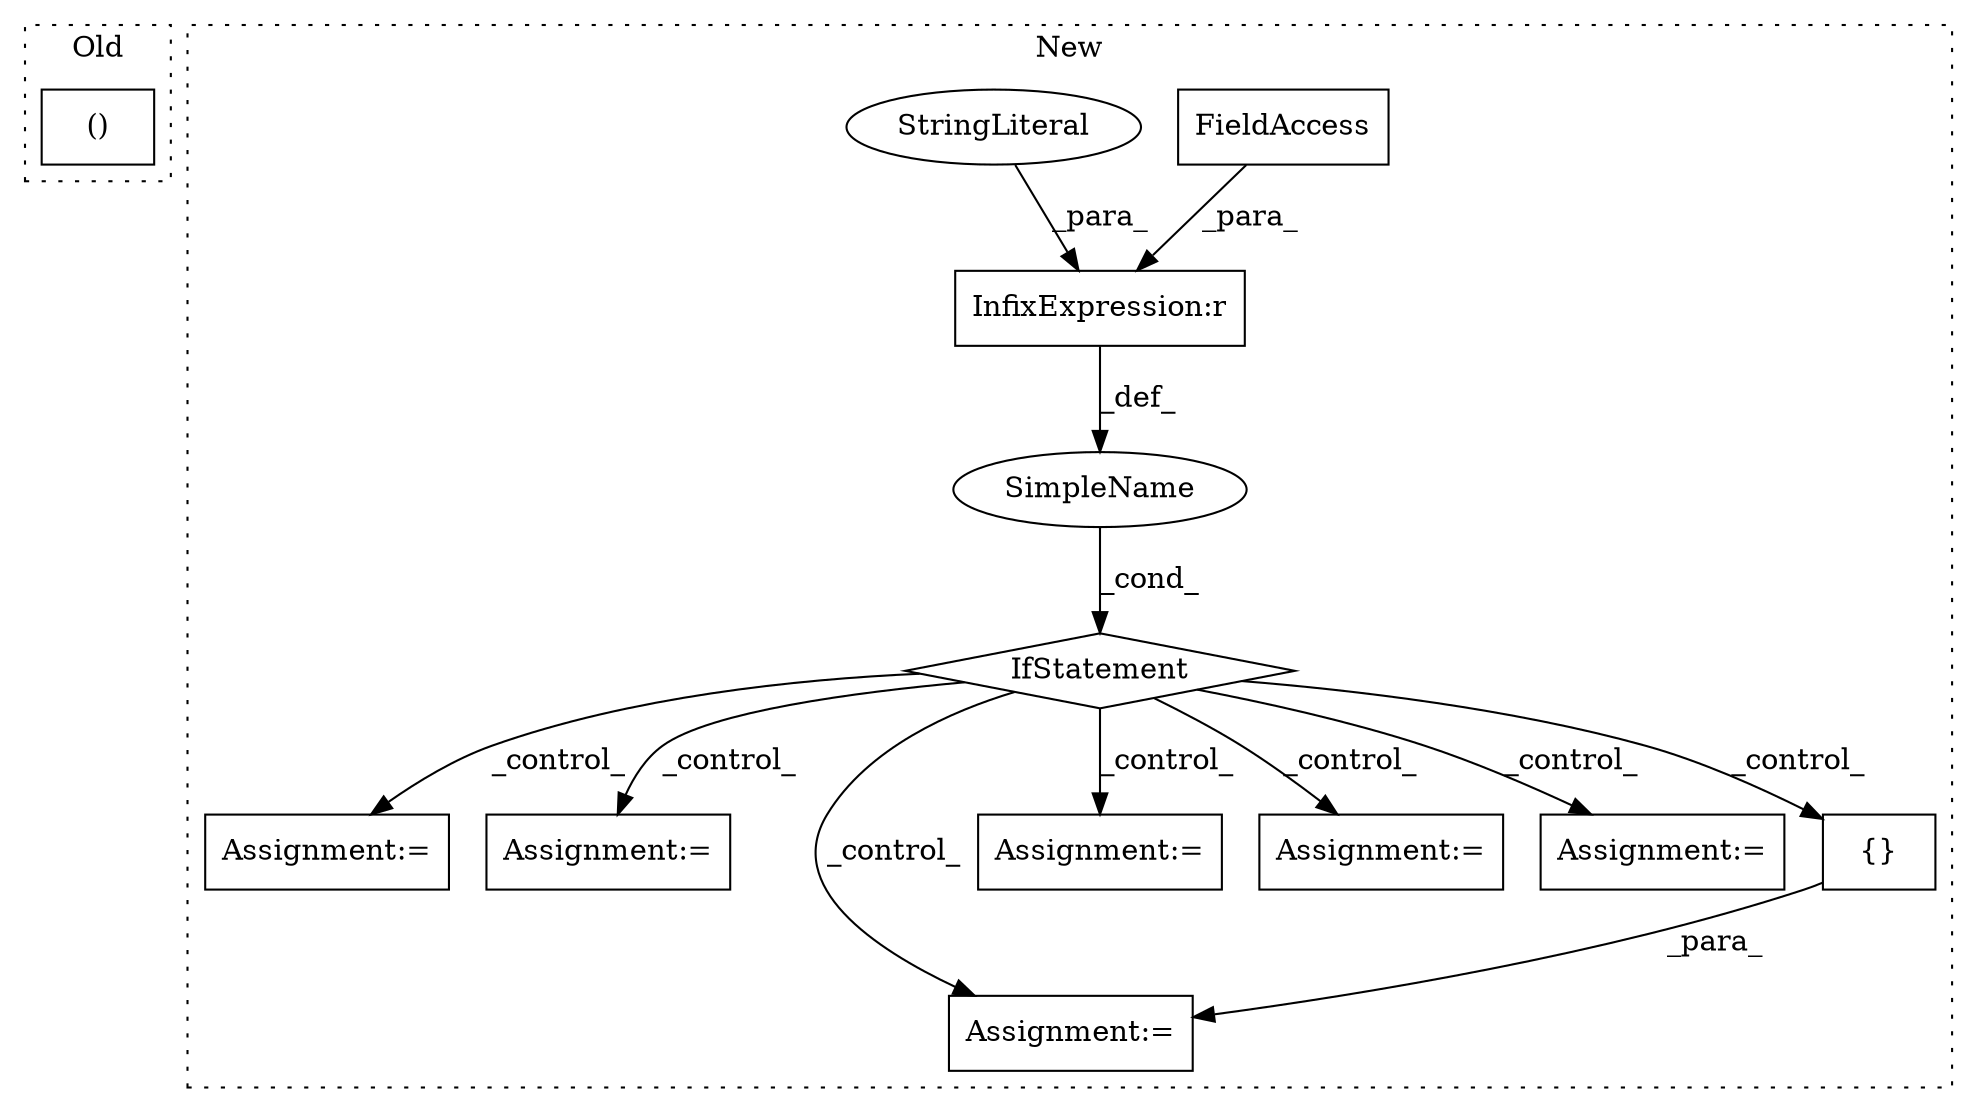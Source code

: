 digraph G {
subgraph cluster0 {
1 [label="()" a="106" s="455" l="32" shape="box"];
label = "Old";
style="dotted";
}
subgraph cluster1 {
2 [label="IfStatement" a="25" s="1186,1212" l="4,2" shape="diamond"];
3 [label="Assignment:=" a="7" s="1359" l="1" shape="box"];
4 [label="SimpleName" a="42" s="" l="" shape="ellipse"];
5 [label="InfixExpression:r" a="27" s="1198" l="4" shape="box"];
6 [label="Assignment:=" a="7" s="1460" l="1" shape="box"];
7 [label="FieldAccess" a="22" s="1190" l="8" shape="box"];
8 [label="Assignment:=" a="7" s="1630" l="1" shape="box"];
9 [label="Assignment:=" a="7" s="1325" l="1" shape="box"];
10 [label="Assignment:=" a="7" s="1715" l="1" shape="box"];
11 [label="Assignment:=" a="7" s="1580" l="1" shape="box"];
12 [label="StringLiteral" a="45" s="1202" l="10" shape="ellipse"];
13 [label="{}" a="4" s="1665,1681" l="1,1" shape="box"];
label = "New";
style="dotted";
}
2 -> 6 [label="_control_"];
2 -> 10 [label="_control_"];
2 -> 11 [label="_control_"];
2 -> 3 [label="_control_"];
2 -> 8 [label="_control_"];
2 -> 13 [label="_control_"];
2 -> 9 [label="_control_"];
4 -> 2 [label="_cond_"];
5 -> 4 [label="_def_"];
7 -> 5 [label="_para_"];
12 -> 5 [label="_para_"];
13 -> 8 [label="_para_"];
}